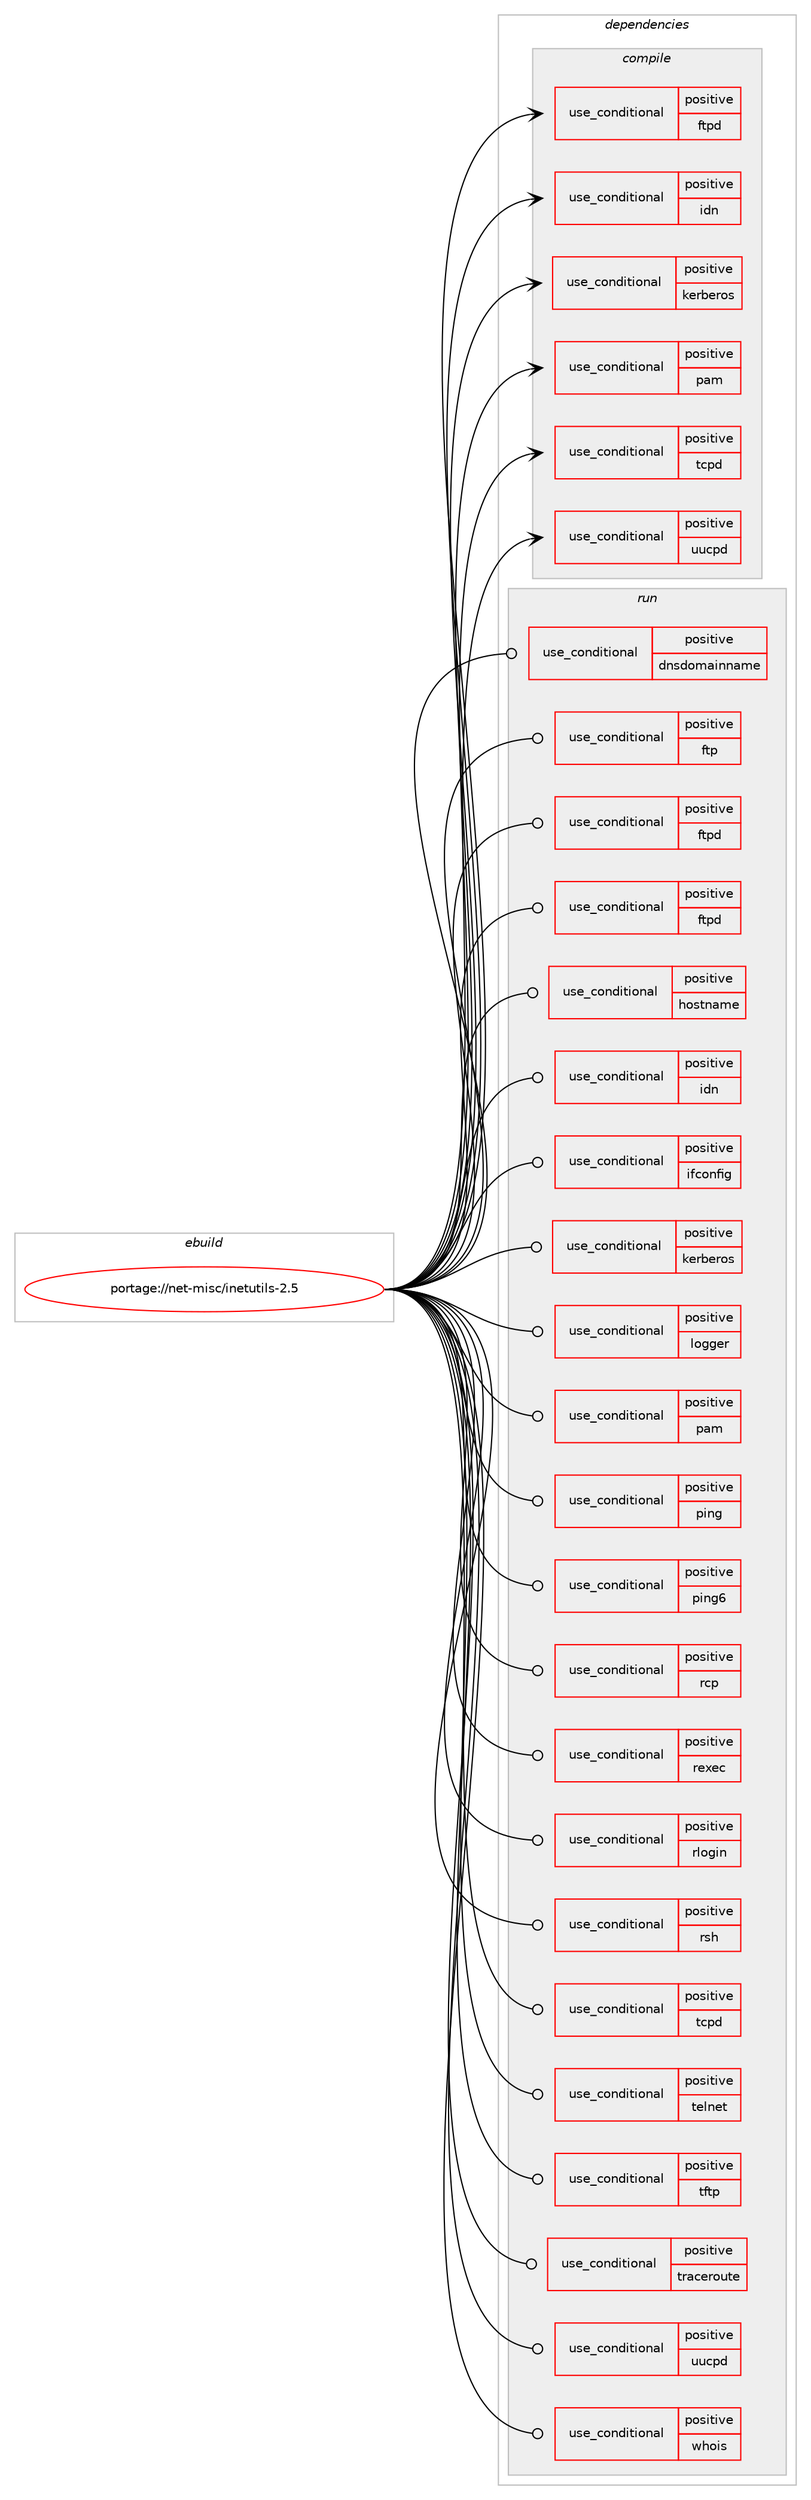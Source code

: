 digraph prolog {

# *************
# Graph options
# *************

newrank=true;
concentrate=true;
compound=true;
graph [rankdir=LR,fontname=Helvetica,fontsize=10,ranksep=1.5];#, ranksep=2.5, nodesep=0.2];
edge  [arrowhead=vee];
node  [fontname=Helvetica,fontsize=10];

# **********
# The ebuild
# **********

subgraph cluster_leftcol {
color=gray;
rank=same;
label=<<i>ebuild</i>>;
id [label="portage://net-misc/inetutils-2.5", color=red, width=4, href="../net-misc/inetutils-2.5.svg"];
}

# ****************
# The dependencies
# ****************

subgraph cluster_midcol {
color=gray;
label=<<i>dependencies</i>>;
subgraph cluster_compile {
fillcolor="#eeeeee";
style=filled;
label=<<i>compile</i>>;
subgraph cond5985 {
dependency8859 [label=<<TABLE BORDER="0" CELLBORDER="1" CELLSPACING="0" CELLPADDING="4"><TR><TD ROWSPAN="3" CELLPADDING="10">use_conditional</TD></TR><TR><TD>positive</TD></TR><TR><TD>ftpd</TD></TR></TABLE>>, shape=none, color=red];
# *** BEGIN UNKNOWN DEPENDENCY TYPE (TODO) ***
# dependency8859 -> package_dependency(portage://net-misc/inetutils-2.5,install,no,virtual,libcrypt,none,[,,],[slot(0),equal],[])
# *** END UNKNOWN DEPENDENCY TYPE (TODO) ***

}
id:e -> dependency8859:w [weight=20,style="solid",arrowhead="vee"];
subgraph cond5986 {
dependency8860 [label=<<TABLE BORDER="0" CELLBORDER="1" CELLSPACING="0" CELLPADDING="4"><TR><TD ROWSPAN="3" CELLPADDING="10">use_conditional</TD></TR><TR><TD>positive</TD></TR><TR><TD>idn</TD></TR></TABLE>>, shape=none, color=red];
# *** BEGIN UNKNOWN DEPENDENCY TYPE (TODO) ***
# dependency8860 -> package_dependency(portage://net-misc/inetutils-2.5,install,no,net-dns,libidn2,none,[,,],any_same_slot,[])
# *** END UNKNOWN DEPENDENCY TYPE (TODO) ***

}
id:e -> dependency8860:w [weight=20,style="solid",arrowhead="vee"];
subgraph cond5987 {
dependency8861 [label=<<TABLE BORDER="0" CELLBORDER="1" CELLSPACING="0" CELLPADDING="4"><TR><TD ROWSPAN="3" CELLPADDING="10">use_conditional</TD></TR><TR><TD>positive</TD></TR><TR><TD>kerberos</TD></TR></TABLE>>, shape=none, color=red];
# *** BEGIN UNKNOWN DEPENDENCY TYPE (TODO) ***
# dependency8861 -> package_dependency(portage://net-misc/inetutils-2.5,install,no,virtual,krb5,none,[,,],[],[])
# *** END UNKNOWN DEPENDENCY TYPE (TODO) ***

}
id:e -> dependency8861:w [weight=20,style="solid",arrowhead="vee"];
subgraph cond5988 {
dependency8862 [label=<<TABLE BORDER="0" CELLBORDER="1" CELLSPACING="0" CELLPADDING="4"><TR><TD ROWSPAN="3" CELLPADDING="10">use_conditional</TD></TR><TR><TD>positive</TD></TR><TR><TD>pam</TD></TR></TABLE>>, shape=none, color=red];
# *** BEGIN UNKNOWN DEPENDENCY TYPE (TODO) ***
# dependency8862 -> package_dependency(portage://net-misc/inetutils-2.5,install,no,sys-libs,pam,none,[,,],[],[])
# *** END UNKNOWN DEPENDENCY TYPE (TODO) ***

}
id:e -> dependency8862:w [weight=20,style="solid",arrowhead="vee"];
subgraph cond5989 {
dependency8863 [label=<<TABLE BORDER="0" CELLBORDER="1" CELLSPACING="0" CELLPADDING="4"><TR><TD ROWSPAN="3" CELLPADDING="10">use_conditional</TD></TR><TR><TD>positive</TD></TR><TR><TD>tcpd</TD></TR></TABLE>>, shape=none, color=red];
# *** BEGIN UNKNOWN DEPENDENCY TYPE (TODO) ***
# dependency8863 -> package_dependency(portage://net-misc/inetutils-2.5,install,no,sys-apps,tcp-wrappers,none,[,,],[],[])
# *** END UNKNOWN DEPENDENCY TYPE (TODO) ***

}
id:e -> dependency8863:w [weight=20,style="solid",arrowhead="vee"];
subgraph cond5990 {
dependency8864 [label=<<TABLE BORDER="0" CELLBORDER="1" CELLSPACING="0" CELLPADDING="4"><TR><TD ROWSPAN="3" CELLPADDING="10">use_conditional</TD></TR><TR><TD>positive</TD></TR><TR><TD>uucpd</TD></TR></TABLE>>, shape=none, color=red];
# *** BEGIN UNKNOWN DEPENDENCY TYPE (TODO) ***
# dependency8864 -> package_dependency(portage://net-misc/inetutils-2.5,install,no,virtual,libcrypt,none,[,,],[slot(0),equal],[])
# *** END UNKNOWN DEPENDENCY TYPE (TODO) ***

}
id:e -> dependency8864:w [weight=20,style="solid",arrowhead="vee"];
# *** BEGIN UNKNOWN DEPENDENCY TYPE (TODO) ***
# id -> package_dependency(portage://net-misc/inetutils-2.5,install,no,sys-libs,readline,none,[,,],[slot(0),equal],[])
# *** END UNKNOWN DEPENDENCY TYPE (TODO) ***

}
subgraph cluster_compileandrun {
fillcolor="#eeeeee";
style=filled;
label=<<i>compile and run</i>>;
}
subgraph cluster_run {
fillcolor="#eeeeee";
style=filled;
label=<<i>run</i>>;
subgraph cond5991 {
dependency8865 [label=<<TABLE BORDER="0" CELLBORDER="1" CELLSPACING="0" CELLPADDING="4"><TR><TD ROWSPAN="3" CELLPADDING="10">use_conditional</TD></TR><TR><TD>positive</TD></TR><TR><TD>dnsdomainname</TD></TR></TABLE>>, shape=none, color=red];
# *** BEGIN UNKNOWN DEPENDENCY TYPE (TODO) ***
# dependency8865 -> package_dependency(portage://net-misc/inetutils-2.5,run,weak,sys-apps,net-tools,none,[,,],[],[])
# *** END UNKNOWN DEPENDENCY TYPE (TODO) ***

}
id:e -> dependency8865:w [weight=20,style="solid",arrowhead="odot"];
subgraph cond5992 {
dependency8866 [label=<<TABLE BORDER="0" CELLBORDER="1" CELLSPACING="0" CELLPADDING="4"><TR><TD ROWSPAN="3" CELLPADDING="10">use_conditional</TD></TR><TR><TD>positive</TD></TR><TR><TD>ftp</TD></TR></TABLE>>, shape=none, color=red];
# *** BEGIN UNKNOWN DEPENDENCY TYPE (TODO) ***
# dependency8866 -> package_dependency(portage://net-misc/inetutils-2.5,run,weak,net-ftp,ftp,none,[,,],[],[])
# *** END UNKNOWN DEPENDENCY TYPE (TODO) ***

}
id:e -> dependency8866:w [weight=20,style="solid",arrowhead="odot"];
subgraph cond5993 {
dependency8867 [label=<<TABLE BORDER="0" CELLBORDER="1" CELLSPACING="0" CELLPADDING="4"><TR><TD ROWSPAN="3" CELLPADDING="10">use_conditional</TD></TR><TR><TD>positive</TD></TR><TR><TD>ftpd</TD></TR></TABLE>>, shape=none, color=red];
# *** BEGIN UNKNOWN DEPENDENCY TYPE (TODO) ***
# dependency8867 -> package_dependency(portage://net-misc/inetutils-2.5,run,no,net-ftp,ftpbase,none,[,,],[],[use(optenable(pam),none)])
# *** END UNKNOWN DEPENDENCY TYPE (TODO) ***

}
id:e -> dependency8867:w [weight=20,style="solid",arrowhead="odot"];
subgraph cond5994 {
dependency8868 [label=<<TABLE BORDER="0" CELLBORDER="1" CELLSPACING="0" CELLPADDING="4"><TR><TD ROWSPAN="3" CELLPADDING="10">use_conditional</TD></TR><TR><TD>positive</TD></TR><TR><TD>ftpd</TD></TR></TABLE>>, shape=none, color=red];
# *** BEGIN UNKNOWN DEPENDENCY TYPE (TODO) ***
# dependency8868 -> package_dependency(portage://net-misc/inetutils-2.5,run,no,virtual,libcrypt,none,[,,],[slot(0),equal],[])
# *** END UNKNOWN DEPENDENCY TYPE (TODO) ***

}
id:e -> dependency8868:w [weight=20,style="solid",arrowhead="odot"];
subgraph cond5995 {
dependency8869 [label=<<TABLE BORDER="0" CELLBORDER="1" CELLSPACING="0" CELLPADDING="4"><TR><TD ROWSPAN="3" CELLPADDING="10">use_conditional</TD></TR><TR><TD>positive</TD></TR><TR><TD>hostname</TD></TR></TABLE>>, shape=none, color=red];
# *** BEGIN UNKNOWN DEPENDENCY TYPE (TODO) ***
# dependency8869 -> package_dependency(portage://net-misc/inetutils-2.5,run,weak,sys-apps,coreutils,none,[,,],[],[use(enable(hostname),negative)])
# *** END UNKNOWN DEPENDENCY TYPE (TODO) ***

# *** BEGIN UNKNOWN DEPENDENCY TYPE (TODO) ***
# dependency8869 -> package_dependency(portage://net-misc/inetutils-2.5,run,weak,sys-apps,net-tools,none,[,,],[],[use(enable(hostname),positive)])
# *** END UNKNOWN DEPENDENCY TYPE (TODO) ***

}
id:e -> dependency8869:w [weight=20,style="solid",arrowhead="odot"];
subgraph cond5996 {
dependency8870 [label=<<TABLE BORDER="0" CELLBORDER="1" CELLSPACING="0" CELLPADDING="4"><TR><TD ROWSPAN="3" CELLPADDING="10">use_conditional</TD></TR><TR><TD>positive</TD></TR><TR><TD>idn</TD></TR></TABLE>>, shape=none, color=red];
# *** BEGIN UNKNOWN DEPENDENCY TYPE (TODO) ***
# dependency8870 -> package_dependency(portage://net-misc/inetutils-2.5,run,no,net-dns,libidn2,none,[,,],any_same_slot,[])
# *** END UNKNOWN DEPENDENCY TYPE (TODO) ***

}
id:e -> dependency8870:w [weight=20,style="solid",arrowhead="odot"];
subgraph cond5997 {
dependency8871 [label=<<TABLE BORDER="0" CELLBORDER="1" CELLSPACING="0" CELLPADDING="4"><TR><TD ROWSPAN="3" CELLPADDING="10">use_conditional</TD></TR><TR><TD>positive</TD></TR><TR><TD>ifconfig</TD></TR></TABLE>>, shape=none, color=red];
# *** BEGIN UNKNOWN DEPENDENCY TYPE (TODO) ***
# dependency8871 -> package_dependency(portage://net-misc/inetutils-2.5,run,weak,sys-apps,net-tools,none,[,,],[],[])
# *** END UNKNOWN DEPENDENCY TYPE (TODO) ***

}
id:e -> dependency8871:w [weight=20,style="solid",arrowhead="odot"];
subgraph cond5998 {
dependency8872 [label=<<TABLE BORDER="0" CELLBORDER="1" CELLSPACING="0" CELLPADDING="4"><TR><TD ROWSPAN="3" CELLPADDING="10">use_conditional</TD></TR><TR><TD>positive</TD></TR><TR><TD>kerberos</TD></TR></TABLE>>, shape=none, color=red];
# *** BEGIN UNKNOWN DEPENDENCY TYPE (TODO) ***
# dependency8872 -> package_dependency(portage://net-misc/inetutils-2.5,run,no,virtual,krb5,none,[,,],[],[])
# *** END UNKNOWN DEPENDENCY TYPE (TODO) ***

}
id:e -> dependency8872:w [weight=20,style="solid",arrowhead="odot"];
subgraph cond5999 {
dependency8873 [label=<<TABLE BORDER="0" CELLBORDER="1" CELLSPACING="0" CELLPADDING="4"><TR><TD ROWSPAN="3" CELLPADDING="10">use_conditional</TD></TR><TR><TD>positive</TD></TR><TR><TD>logger</TD></TR></TABLE>>, shape=none, color=red];
# *** BEGIN UNKNOWN DEPENDENCY TYPE (TODO) ***
# dependency8873 -> package_dependency(portage://net-misc/inetutils-2.5,run,weak,sys-apps,util-linux,none,[,,],[],[use(enable(logger),positive)])
# *** END UNKNOWN DEPENDENCY TYPE (TODO) ***

}
id:e -> dependency8873:w [weight=20,style="solid",arrowhead="odot"];
subgraph cond6000 {
dependency8874 [label=<<TABLE BORDER="0" CELLBORDER="1" CELLSPACING="0" CELLPADDING="4"><TR><TD ROWSPAN="3" CELLPADDING="10">use_conditional</TD></TR><TR><TD>positive</TD></TR><TR><TD>pam</TD></TR></TABLE>>, shape=none, color=red];
# *** BEGIN UNKNOWN DEPENDENCY TYPE (TODO) ***
# dependency8874 -> package_dependency(portage://net-misc/inetutils-2.5,run,no,sys-libs,pam,none,[,,],[],[])
# *** END UNKNOWN DEPENDENCY TYPE (TODO) ***

}
id:e -> dependency8874:w [weight=20,style="solid",arrowhead="odot"];
subgraph cond6001 {
dependency8875 [label=<<TABLE BORDER="0" CELLBORDER="1" CELLSPACING="0" CELLPADDING="4"><TR><TD ROWSPAN="3" CELLPADDING="10">use_conditional</TD></TR><TR><TD>positive</TD></TR><TR><TD>ping</TD></TR></TABLE>>, shape=none, color=red];
# *** BEGIN UNKNOWN DEPENDENCY TYPE (TODO) ***
# dependency8875 -> package_dependency(portage://net-misc/inetutils-2.5,run,weak,net-misc,iputils,none,[,,],[],[])
# *** END UNKNOWN DEPENDENCY TYPE (TODO) ***

}
id:e -> dependency8875:w [weight=20,style="solid",arrowhead="odot"];
subgraph cond6002 {
dependency8876 [label=<<TABLE BORDER="0" CELLBORDER="1" CELLSPACING="0" CELLPADDING="4"><TR><TD ROWSPAN="3" CELLPADDING="10">use_conditional</TD></TR><TR><TD>positive</TD></TR><TR><TD>ping6</TD></TR></TABLE>>, shape=none, color=red];
# *** BEGIN UNKNOWN DEPENDENCY TYPE (TODO) ***
# dependency8876 -> package_dependency(portage://net-misc/inetutils-2.5,run,weak,net-misc,iputils,none,[,,],[],[use(enable(ipv6),positive)])
# *** END UNKNOWN DEPENDENCY TYPE (TODO) ***

}
id:e -> dependency8876:w [weight=20,style="solid",arrowhead="odot"];
subgraph cond6003 {
dependency8877 [label=<<TABLE BORDER="0" CELLBORDER="1" CELLSPACING="0" CELLPADDING="4"><TR><TD ROWSPAN="3" CELLPADDING="10">use_conditional</TD></TR><TR><TD>positive</TD></TR><TR><TD>rcp</TD></TR></TABLE>>, shape=none, color=red];
# *** BEGIN UNKNOWN DEPENDENCY TYPE (TODO) ***
# dependency8877 -> package_dependency(portage://net-misc/inetutils-2.5,run,weak,net-misc,netkit-rsh,none,[,,],[],[])
# *** END UNKNOWN DEPENDENCY TYPE (TODO) ***

}
id:e -> dependency8877:w [weight=20,style="solid",arrowhead="odot"];
subgraph cond6004 {
dependency8878 [label=<<TABLE BORDER="0" CELLBORDER="1" CELLSPACING="0" CELLPADDING="4"><TR><TD ROWSPAN="3" CELLPADDING="10">use_conditional</TD></TR><TR><TD>positive</TD></TR><TR><TD>rexec</TD></TR></TABLE>>, shape=none, color=red];
# *** BEGIN UNKNOWN DEPENDENCY TYPE (TODO) ***
# dependency8878 -> package_dependency(portage://net-misc/inetutils-2.5,run,weak,net-misc,netkit-rsh,none,[,,],[],[])
# *** END UNKNOWN DEPENDENCY TYPE (TODO) ***

}
id:e -> dependency8878:w [weight=20,style="solid",arrowhead="odot"];
subgraph cond6005 {
dependency8879 [label=<<TABLE BORDER="0" CELLBORDER="1" CELLSPACING="0" CELLPADDING="4"><TR><TD ROWSPAN="3" CELLPADDING="10">use_conditional</TD></TR><TR><TD>positive</TD></TR><TR><TD>rlogin</TD></TR></TABLE>>, shape=none, color=red];
# *** BEGIN UNKNOWN DEPENDENCY TYPE (TODO) ***
# dependency8879 -> package_dependency(portage://net-misc/inetutils-2.5,run,weak,net-misc,netkit-rsh,none,[,,],[],[])
# *** END UNKNOWN DEPENDENCY TYPE (TODO) ***

}
id:e -> dependency8879:w [weight=20,style="solid",arrowhead="odot"];
subgraph cond6006 {
dependency8880 [label=<<TABLE BORDER="0" CELLBORDER="1" CELLSPACING="0" CELLPADDING="4"><TR><TD ROWSPAN="3" CELLPADDING="10">use_conditional</TD></TR><TR><TD>positive</TD></TR><TR><TD>rsh</TD></TR></TABLE>>, shape=none, color=red];
# *** BEGIN UNKNOWN DEPENDENCY TYPE (TODO) ***
# dependency8880 -> package_dependency(portage://net-misc/inetutils-2.5,run,weak,net-misc,netkit-rsh,none,[,,],[],[])
# *** END UNKNOWN DEPENDENCY TYPE (TODO) ***

}
id:e -> dependency8880:w [weight=20,style="solid",arrowhead="odot"];
subgraph cond6007 {
dependency8881 [label=<<TABLE BORDER="0" CELLBORDER="1" CELLSPACING="0" CELLPADDING="4"><TR><TD ROWSPAN="3" CELLPADDING="10">use_conditional</TD></TR><TR><TD>positive</TD></TR><TR><TD>tcpd</TD></TR></TABLE>>, shape=none, color=red];
# *** BEGIN UNKNOWN DEPENDENCY TYPE (TODO) ***
# dependency8881 -> package_dependency(portage://net-misc/inetutils-2.5,run,no,sys-apps,tcp-wrappers,none,[,,],[],[])
# *** END UNKNOWN DEPENDENCY TYPE (TODO) ***

}
id:e -> dependency8881:w [weight=20,style="solid",arrowhead="odot"];
subgraph cond6008 {
dependency8882 [label=<<TABLE BORDER="0" CELLBORDER="1" CELLSPACING="0" CELLPADDING="4"><TR><TD ROWSPAN="3" CELLPADDING="10">use_conditional</TD></TR><TR><TD>positive</TD></TR><TR><TD>telnet</TD></TR></TABLE>>, shape=none, color=red];
# *** BEGIN UNKNOWN DEPENDENCY TYPE (TODO) ***
# dependency8882 -> package_dependency(portage://net-misc/inetutils-2.5,run,weak,net-misc,telnet-bsd,none,[,,],[],[])
# *** END UNKNOWN DEPENDENCY TYPE (TODO) ***

# *** BEGIN UNKNOWN DEPENDENCY TYPE (TODO) ***
# dependency8882 -> package_dependency(portage://net-misc/inetutils-2.5,run,weak,net-misc,netkit-telnetd,none,[,,],[],[])
# *** END UNKNOWN DEPENDENCY TYPE (TODO) ***

}
id:e -> dependency8882:w [weight=20,style="solid",arrowhead="odot"];
subgraph cond6009 {
dependency8883 [label=<<TABLE BORDER="0" CELLBORDER="1" CELLSPACING="0" CELLPADDING="4"><TR><TD ROWSPAN="3" CELLPADDING="10">use_conditional</TD></TR><TR><TD>positive</TD></TR><TR><TD>tftp</TD></TR></TABLE>>, shape=none, color=red];
# *** BEGIN UNKNOWN DEPENDENCY TYPE (TODO) ***
# dependency8883 -> package_dependency(portage://net-misc/inetutils-2.5,run,weak,net-ftp,tftp-hpa,none,[,,],[],[])
# *** END UNKNOWN DEPENDENCY TYPE (TODO) ***

}
id:e -> dependency8883:w [weight=20,style="solid",arrowhead="odot"];
subgraph cond6010 {
dependency8884 [label=<<TABLE BORDER="0" CELLBORDER="1" CELLSPACING="0" CELLPADDING="4"><TR><TD ROWSPAN="3" CELLPADDING="10">use_conditional</TD></TR><TR><TD>positive</TD></TR><TR><TD>traceroute</TD></TR></TABLE>>, shape=none, color=red];
# *** BEGIN UNKNOWN DEPENDENCY TYPE (TODO) ***
# dependency8884 -> package_dependency(portage://net-misc/inetutils-2.5,run,weak,net-analyzer,traceroute,none,[,,],[],[])
# *** END UNKNOWN DEPENDENCY TYPE (TODO) ***

}
id:e -> dependency8884:w [weight=20,style="solid",arrowhead="odot"];
subgraph cond6011 {
dependency8885 [label=<<TABLE BORDER="0" CELLBORDER="1" CELLSPACING="0" CELLPADDING="4"><TR><TD ROWSPAN="3" CELLPADDING="10">use_conditional</TD></TR><TR><TD>positive</TD></TR><TR><TD>uucpd</TD></TR></TABLE>>, shape=none, color=red];
# *** BEGIN UNKNOWN DEPENDENCY TYPE (TODO) ***
# dependency8885 -> package_dependency(portage://net-misc/inetutils-2.5,run,no,virtual,libcrypt,none,[,,],[slot(0),equal],[])
# *** END UNKNOWN DEPENDENCY TYPE (TODO) ***

}
id:e -> dependency8885:w [weight=20,style="solid",arrowhead="odot"];
subgraph cond6012 {
dependency8886 [label=<<TABLE BORDER="0" CELLBORDER="1" CELLSPACING="0" CELLPADDING="4"><TR><TD ROWSPAN="3" CELLPADDING="10">use_conditional</TD></TR><TR><TD>positive</TD></TR><TR><TD>whois</TD></TR></TABLE>>, shape=none, color=red];
# *** BEGIN UNKNOWN DEPENDENCY TYPE (TODO) ***
# dependency8886 -> package_dependency(portage://net-misc/inetutils-2.5,run,weak,net-misc,whois,none,[,,],[],[])
# *** END UNKNOWN DEPENDENCY TYPE (TODO) ***

}
id:e -> dependency8886:w [weight=20,style="solid",arrowhead="odot"];
# *** BEGIN UNKNOWN DEPENDENCY TYPE (TODO) ***
# id -> package_dependency(portage://net-misc/inetutils-2.5,run,no,sys-libs,readline,none,[,,],[slot(0),equal],[])
# *** END UNKNOWN DEPENDENCY TYPE (TODO) ***

}
}

# **************
# The candidates
# **************

subgraph cluster_choices {
rank=same;
color=gray;
label=<<i>candidates</i>>;

}

}
